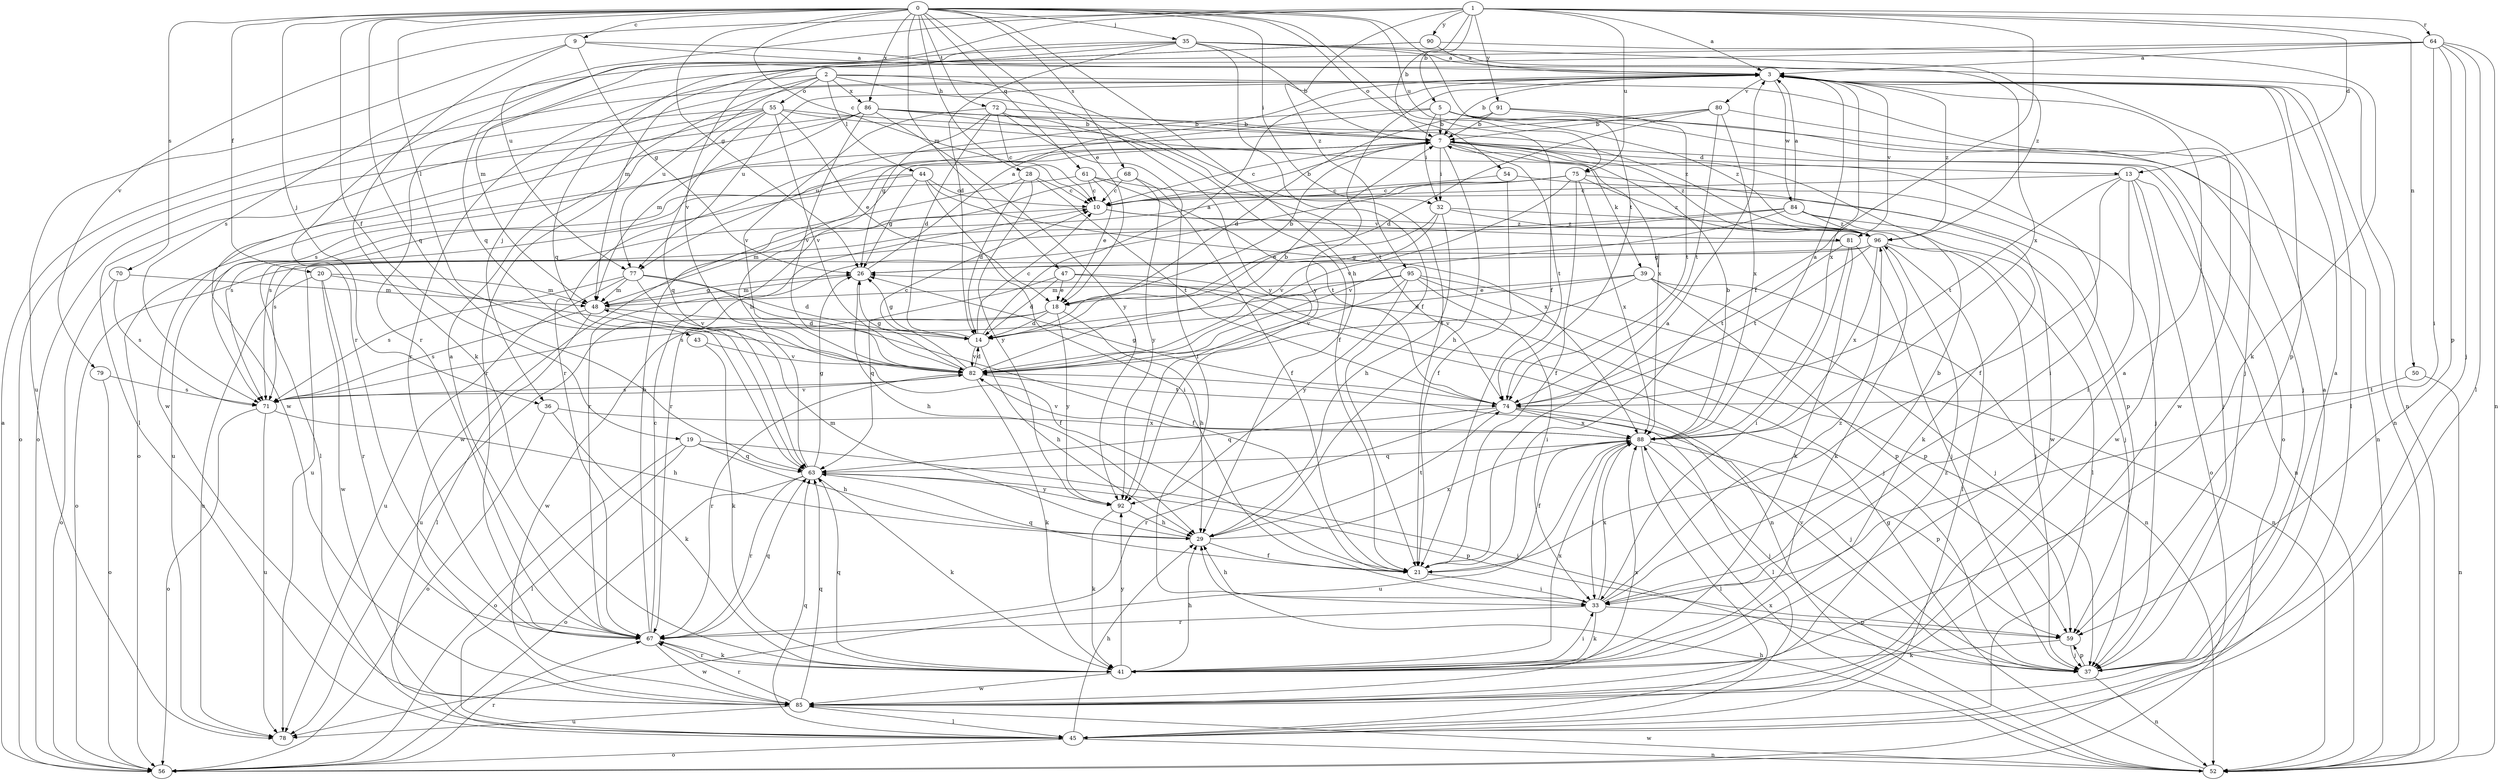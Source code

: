 strict digraph  {
0;
1;
2;
3;
5;
7;
9;
10;
13;
14;
18;
19;
20;
21;
26;
28;
29;
32;
33;
35;
36;
37;
39;
41;
43;
44;
45;
47;
48;
50;
52;
54;
55;
56;
59;
61;
63;
64;
67;
68;
70;
71;
72;
74;
75;
77;
78;
79;
80;
81;
82;
84;
85;
86;
88;
90;
91;
92;
95;
96;
0 -> 9  [label=c];
0 -> 10  [label=c];
0 -> 18  [label=e];
0 -> 19  [label=f];
0 -> 20  [label=f];
0 -> 21  [label=f];
0 -> 26  [label=g];
0 -> 28  [label=h];
0 -> 29  [label=h];
0 -> 32  [label=i];
0 -> 35  [label=j];
0 -> 36  [label=j];
0 -> 43  [label=l];
0 -> 47  [label=m];
0 -> 54  [label=o];
0 -> 61  [label=q];
0 -> 63  [label=q];
0 -> 68  [label=s];
0 -> 70  [label=s];
0 -> 72  [label=t];
0 -> 74  [label=t];
0 -> 75  [label=u];
0 -> 86  [label=x];
1 -> 3  [label=a];
1 -> 5  [label=b];
1 -> 7  [label=b];
1 -> 13  [label=d];
1 -> 21  [label=f];
1 -> 50  [label=n];
1 -> 63  [label=q];
1 -> 64  [label=r];
1 -> 75  [label=u];
1 -> 77  [label=u];
1 -> 79  [label=v];
1 -> 90  [label=y];
1 -> 91  [label=y];
1 -> 95  [label=z];
2 -> 21  [label=f];
2 -> 36  [label=j];
2 -> 37  [label=j];
2 -> 44  [label=l];
2 -> 55  [label=o];
2 -> 67  [label=r];
2 -> 77  [label=u];
2 -> 86  [label=x];
2 -> 92  [label=y];
3 -> 7  [label=b];
3 -> 45  [label=l];
3 -> 52  [label=n];
3 -> 59  [label=p];
3 -> 77  [label=u];
3 -> 80  [label=v];
3 -> 81  [label=v];
3 -> 84  [label=w];
3 -> 88  [label=x];
3 -> 92  [label=y];
3 -> 96  [label=z];
5 -> 7  [label=b];
5 -> 32  [label=i];
5 -> 52  [label=n];
5 -> 56  [label=o];
5 -> 67  [label=r];
5 -> 77  [label=u];
5 -> 96  [label=z];
7 -> 10  [label=c];
7 -> 13  [label=d];
7 -> 29  [label=h];
7 -> 32  [label=i];
7 -> 33  [label=i];
7 -> 37  [label=j];
7 -> 39  [label=k];
7 -> 56  [label=o];
7 -> 74  [label=t];
7 -> 96  [label=z];
9 -> 3  [label=a];
9 -> 26  [label=g];
9 -> 41  [label=k];
9 -> 52  [label=n];
9 -> 78  [label=u];
10 -> 7  [label=b];
10 -> 48  [label=m];
10 -> 81  [label=v];
10 -> 96  [label=z];
13 -> 10  [label=c];
13 -> 21  [label=f];
13 -> 33  [label=i];
13 -> 52  [label=n];
13 -> 56  [label=o];
13 -> 74  [label=t];
13 -> 85  [label=w];
14 -> 3  [label=a];
14 -> 10  [label=c];
14 -> 26  [label=g];
14 -> 29  [label=h];
14 -> 82  [label=v];
18 -> 7  [label=b];
18 -> 14  [label=d];
18 -> 29  [label=h];
18 -> 78  [label=u];
18 -> 85  [label=w];
18 -> 92  [label=y];
19 -> 29  [label=h];
19 -> 37  [label=j];
19 -> 45  [label=l];
19 -> 56  [label=o];
19 -> 63  [label=q];
20 -> 21  [label=f];
20 -> 48  [label=m];
20 -> 67  [label=r];
20 -> 78  [label=u];
20 -> 85  [label=w];
21 -> 3  [label=a];
21 -> 33  [label=i];
21 -> 63  [label=q];
26 -> 3  [label=a];
26 -> 29  [label=h];
26 -> 48  [label=m];
28 -> 10  [label=c];
28 -> 14  [label=d];
28 -> 74  [label=t];
28 -> 85  [label=w];
28 -> 92  [label=y];
29 -> 21  [label=f];
29 -> 48  [label=m];
29 -> 74  [label=t];
29 -> 88  [label=x];
32 -> 18  [label=e];
32 -> 29  [label=h];
32 -> 45  [label=l];
32 -> 82  [label=v];
32 -> 96  [label=z];
33 -> 7  [label=b];
33 -> 29  [label=h];
33 -> 41  [label=k];
33 -> 59  [label=p];
33 -> 67  [label=r];
33 -> 88  [label=x];
33 -> 96  [label=z];
35 -> 3  [label=a];
35 -> 7  [label=b];
35 -> 14  [label=d];
35 -> 21  [label=f];
35 -> 48  [label=m];
35 -> 67  [label=r];
35 -> 82  [label=v];
35 -> 88  [label=x];
35 -> 96  [label=z];
36 -> 41  [label=k];
36 -> 56  [label=o];
36 -> 88  [label=x];
37 -> 3  [label=a];
37 -> 52  [label=n];
37 -> 59  [label=p];
37 -> 82  [label=v];
39 -> 14  [label=d];
39 -> 18  [label=e];
39 -> 37  [label=j];
39 -> 52  [label=n];
39 -> 59  [label=p];
39 -> 82  [label=v];
41 -> 3  [label=a];
41 -> 29  [label=h];
41 -> 33  [label=i];
41 -> 63  [label=q];
41 -> 67  [label=r];
41 -> 85  [label=w];
41 -> 88  [label=x];
41 -> 92  [label=y];
43 -> 41  [label=k];
43 -> 82  [label=v];
44 -> 10  [label=c];
44 -> 26  [label=g];
44 -> 33  [label=i];
44 -> 71  [label=s];
44 -> 78  [label=u];
44 -> 88  [label=x];
45 -> 29  [label=h];
45 -> 52  [label=n];
45 -> 56  [label=o];
45 -> 63  [label=q];
47 -> 14  [label=d];
47 -> 18  [label=e];
47 -> 37  [label=j];
47 -> 52  [label=n];
47 -> 63  [label=q];
48 -> 14  [label=d];
48 -> 26  [label=g];
48 -> 45  [label=l];
48 -> 71  [label=s];
50 -> 52  [label=n];
50 -> 74  [label=t];
52 -> 26  [label=g];
52 -> 29  [label=h];
52 -> 85  [label=w];
52 -> 88  [label=x];
54 -> 10  [label=c];
54 -> 21  [label=f];
54 -> 37  [label=j];
55 -> 7  [label=b];
55 -> 18  [label=e];
55 -> 45  [label=l];
55 -> 56  [label=o];
55 -> 63  [label=q];
55 -> 67  [label=r];
55 -> 82  [label=v];
55 -> 85  [label=w];
55 -> 88  [label=x];
56 -> 3  [label=a];
56 -> 67  [label=r];
59 -> 37  [label=j];
59 -> 41  [label=k];
61 -> 10  [label=c];
61 -> 18  [label=e];
61 -> 45  [label=l];
61 -> 59  [label=p];
61 -> 74  [label=t];
63 -> 7  [label=b];
63 -> 26  [label=g];
63 -> 41  [label=k];
63 -> 56  [label=o];
63 -> 59  [label=p];
63 -> 67  [label=r];
63 -> 92  [label=y];
64 -> 3  [label=a];
64 -> 33  [label=i];
64 -> 37  [label=j];
64 -> 45  [label=l];
64 -> 52  [label=n];
64 -> 59  [label=p];
64 -> 67  [label=r];
64 -> 71  [label=s];
67 -> 3  [label=a];
67 -> 7  [label=b];
67 -> 10  [label=c];
67 -> 41  [label=k];
67 -> 63  [label=q];
67 -> 85  [label=w];
68 -> 10  [label=c];
68 -> 21  [label=f];
68 -> 67  [label=r];
68 -> 92  [label=y];
70 -> 48  [label=m];
70 -> 56  [label=o];
70 -> 71  [label=s];
71 -> 29  [label=h];
71 -> 56  [label=o];
71 -> 78  [label=u];
71 -> 82  [label=v];
72 -> 7  [label=b];
72 -> 10  [label=c];
72 -> 14  [label=d];
72 -> 21  [label=f];
72 -> 26  [label=g];
72 -> 33  [label=i];
72 -> 82  [label=v];
74 -> 26  [label=g];
74 -> 37  [label=j];
74 -> 45  [label=l];
74 -> 63  [label=q];
74 -> 67  [label=r];
74 -> 88  [label=x];
75 -> 10  [label=c];
75 -> 21  [label=f];
75 -> 67  [label=r];
75 -> 71  [label=s];
75 -> 82  [label=v];
75 -> 85  [label=w];
75 -> 88  [label=x];
75 -> 96  [label=z];
77 -> 14  [label=d];
77 -> 21  [label=f];
77 -> 48  [label=m];
77 -> 71  [label=s];
77 -> 78  [label=u];
77 -> 82  [label=v];
79 -> 56  [label=o];
79 -> 71  [label=s];
80 -> 7  [label=b];
80 -> 14  [label=d];
80 -> 71  [label=s];
80 -> 74  [label=t];
80 -> 85  [label=w];
80 -> 88  [label=x];
81 -> 26  [label=g];
81 -> 33  [label=i];
81 -> 37  [label=j];
81 -> 41  [label=k];
81 -> 74  [label=t];
82 -> 7  [label=b];
82 -> 10  [label=c];
82 -> 14  [label=d];
82 -> 26  [label=g];
82 -> 41  [label=k];
82 -> 67  [label=r];
82 -> 71  [label=s];
82 -> 74  [label=t];
84 -> 3  [label=a];
84 -> 37  [label=j];
84 -> 41  [label=k];
84 -> 71  [label=s];
84 -> 78  [label=u];
84 -> 82  [label=v];
84 -> 96  [label=z];
85 -> 3  [label=a];
85 -> 45  [label=l];
85 -> 63  [label=q];
85 -> 67  [label=r];
85 -> 78  [label=u];
85 -> 88  [label=x];
85 -> 96  [label=z];
86 -> 7  [label=b];
86 -> 48  [label=m];
86 -> 56  [label=o];
86 -> 74  [label=t];
86 -> 82  [label=v];
86 -> 85  [label=w];
86 -> 92  [label=y];
86 -> 96  [label=z];
88 -> 3  [label=a];
88 -> 7  [label=b];
88 -> 21  [label=f];
88 -> 33  [label=i];
88 -> 37  [label=j];
88 -> 45  [label=l];
88 -> 59  [label=p];
88 -> 63  [label=q];
88 -> 78  [label=u];
88 -> 82  [label=v];
90 -> 3  [label=a];
90 -> 41  [label=k];
90 -> 48  [label=m];
90 -> 63  [label=q];
91 -> 7  [label=b];
91 -> 14  [label=d];
91 -> 37  [label=j];
91 -> 74  [label=t];
92 -> 29  [label=h];
92 -> 41  [label=k];
95 -> 33  [label=i];
95 -> 48  [label=m];
95 -> 52  [label=n];
95 -> 59  [label=p];
95 -> 71  [label=s];
95 -> 82  [label=v];
95 -> 92  [label=y];
96 -> 26  [label=g];
96 -> 37  [label=j];
96 -> 41  [label=k];
96 -> 45  [label=l];
96 -> 56  [label=o];
96 -> 74  [label=t];
96 -> 88  [label=x];
}
